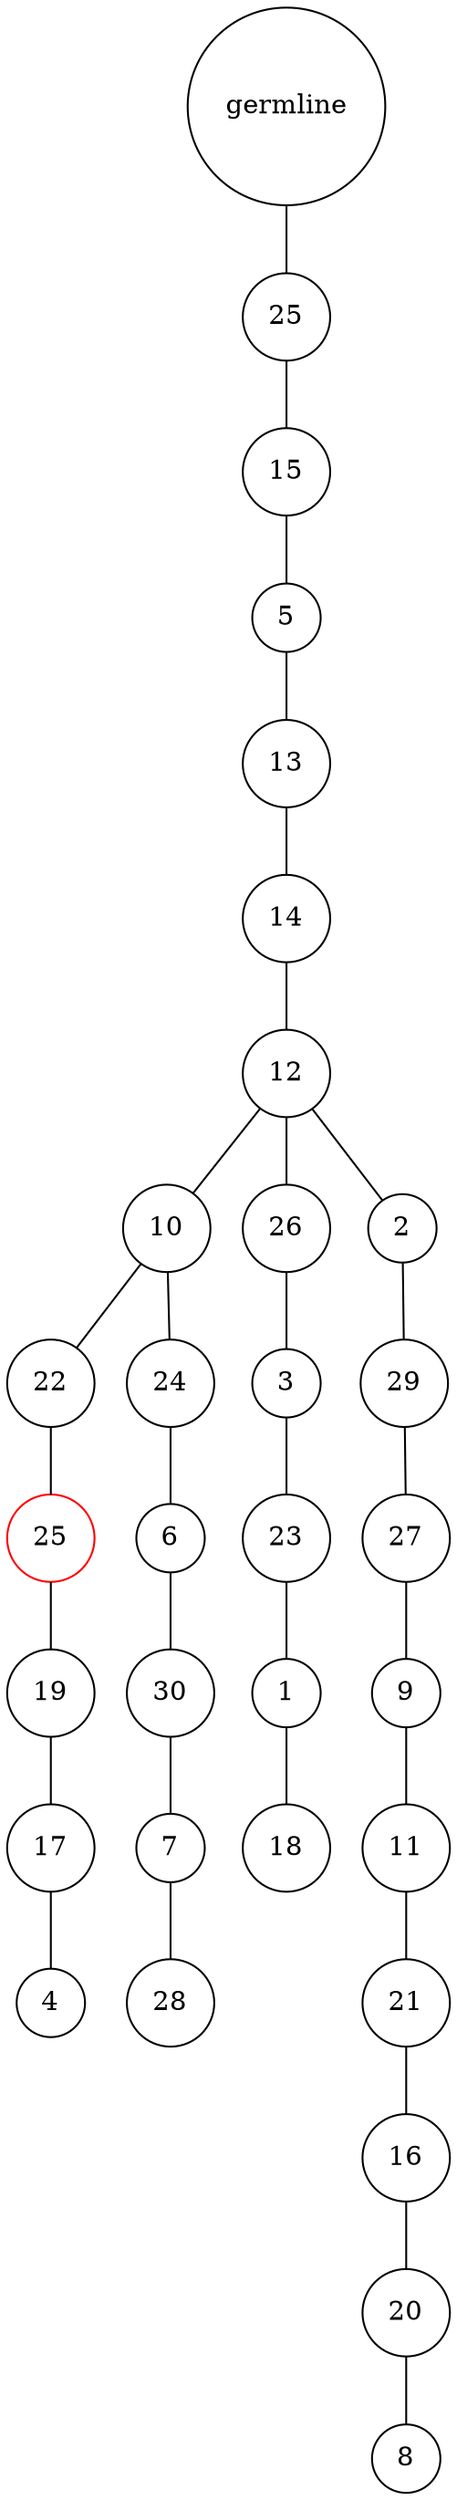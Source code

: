 graph {
	rankdir=UD;
	splines=line;
	node [shape=circle]
	"0x7fe95aa30b20" [label="germline"];
	"0x7fe95aa30b50" [label="25"];
	"0x7fe95aa30b20" -- "0x7fe95aa30b50" ;
	"0x7fe95aa30b80" [label="15"];
	"0x7fe95aa30b50" -- "0x7fe95aa30b80" ;
	"0x7fe95aa30bb0" [label="5"];
	"0x7fe95aa30b80" -- "0x7fe95aa30bb0" ;
	"0x7fe95aa30be0" [label="13"];
	"0x7fe95aa30bb0" -- "0x7fe95aa30be0" ;
	"0x7fe95aa30c10" [label="14"];
	"0x7fe95aa30be0" -- "0x7fe95aa30c10" ;
	"0x7fe95aa30c40" [label="12"];
	"0x7fe95aa30c10" -- "0x7fe95aa30c40" ;
	"0x7fe95aa30c70" [label="10"];
	"0x7fe95aa30c40" -- "0x7fe95aa30c70" ;
	"0x7fe95aa30ca0" [label="22"];
	"0x7fe95aa30c70" -- "0x7fe95aa30ca0" ;
	"0x7fe95aa30cd0" [label="25",color="red"];
	"0x7fe95aa30ca0" -- "0x7fe95aa30cd0" ;
	"0x7fe95aa30d00" [label="19"];
	"0x7fe95aa30cd0" -- "0x7fe95aa30d00" ;
	"0x7fe95aa30d30" [label="17"];
	"0x7fe95aa30d00" -- "0x7fe95aa30d30" ;
	"0x7fe95aa30d60" [label="4"];
	"0x7fe95aa30d30" -- "0x7fe95aa30d60" ;
	"0x7fe95aa30d90" [label="24"];
	"0x7fe95aa30c70" -- "0x7fe95aa30d90" ;
	"0x7fe95aa30dc0" [label="6"];
	"0x7fe95aa30d90" -- "0x7fe95aa30dc0" ;
	"0x7fe95aa30df0" [label="30"];
	"0x7fe95aa30dc0" -- "0x7fe95aa30df0" ;
	"0x7fe95aa30e20" [label="7"];
	"0x7fe95aa30df0" -- "0x7fe95aa30e20" ;
	"0x7fe95aa30e50" [label="28"];
	"0x7fe95aa30e20" -- "0x7fe95aa30e50" ;
	"0x7fe95aa30e80" [label="26"];
	"0x7fe95aa30c40" -- "0x7fe95aa30e80" ;
	"0x7fe95aa30eb0" [label="3"];
	"0x7fe95aa30e80" -- "0x7fe95aa30eb0" ;
	"0x7fe95aa30ee0" [label="23"];
	"0x7fe95aa30eb0" -- "0x7fe95aa30ee0" ;
	"0x7fe95aa30f10" [label="1"];
	"0x7fe95aa30ee0" -- "0x7fe95aa30f10" ;
	"0x7fe95aa30f40" [label="18"];
	"0x7fe95aa30f10" -- "0x7fe95aa30f40" ;
	"0x7fe95aa30f70" [label="2"];
	"0x7fe95aa30c40" -- "0x7fe95aa30f70" ;
	"0x7fe95aa30fa0" [label="29"];
	"0x7fe95aa30f70" -- "0x7fe95aa30fa0" ;
	"0x7fe95aa30fd0" [label="27"];
	"0x7fe95aa30fa0" -- "0x7fe95aa30fd0" ;
	"0x7fe95aa3e040" [label="9"];
	"0x7fe95aa30fd0" -- "0x7fe95aa3e040" ;
	"0x7fe95aa3e070" [label="11"];
	"0x7fe95aa3e040" -- "0x7fe95aa3e070" ;
	"0x7fe95aa3e0a0" [label="21"];
	"0x7fe95aa3e070" -- "0x7fe95aa3e0a0" ;
	"0x7fe95aa3e0d0" [label="16"];
	"0x7fe95aa3e0a0" -- "0x7fe95aa3e0d0" ;
	"0x7fe95aa3e100" [label="20"];
	"0x7fe95aa3e0d0" -- "0x7fe95aa3e100" ;
	"0x7fe95aa3e130" [label="8"];
	"0x7fe95aa3e100" -- "0x7fe95aa3e130" ;
}
